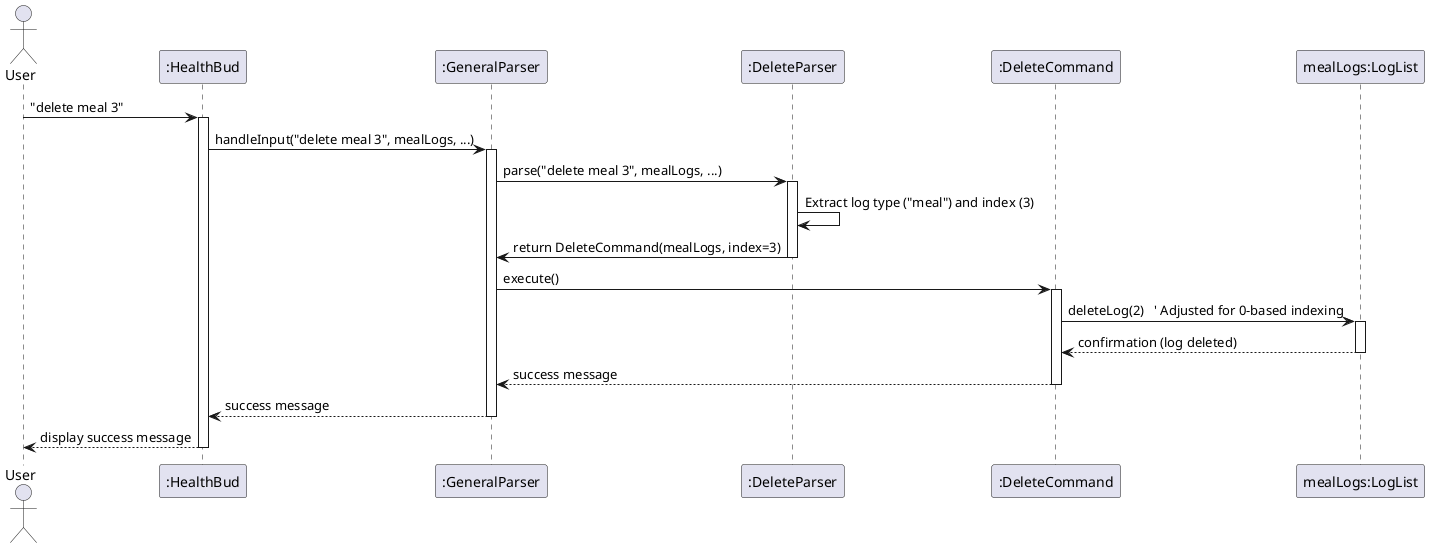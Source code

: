 @startuml
actor User
participant ":HealthBud" as HealthBud
participant ":GeneralParser" as GeneralParser
participant ":DeleteParser" as DeleteParser
participant ":DeleteCommand" as DeleteCommand
participant "mealLogs:LogList" as LogList

User -> HealthBud : "delete meal 3"
activate HealthBud

HealthBud -> GeneralParser : handleInput("delete meal 3", mealLogs, ...)
activate GeneralParser

GeneralParser -> DeleteParser : parse("delete meal 3", mealLogs, ...)
activate DeleteParser

DeleteParser -> DeleteParser : Extract log type ("meal") and index (3)
DeleteParser -> GeneralParser : return DeleteCommand(mealLogs, index=3)
deactivate DeleteParser

GeneralParser -> DeleteCommand : execute()
activate DeleteCommand

DeleteCommand -> LogList : deleteLog(2)   ' Adjusted for 0-based indexing
activate LogList
LogList --> DeleteCommand : confirmation (log deleted)
deactivate LogList

DeleteCommand --> GeneralParser : success message
deactivate DeleteCommand

GeneralParser --> HealthBud : success message
deactivate GeneralParser

HealthBud --> User : display success message
deactivate HealthBud
@enduml